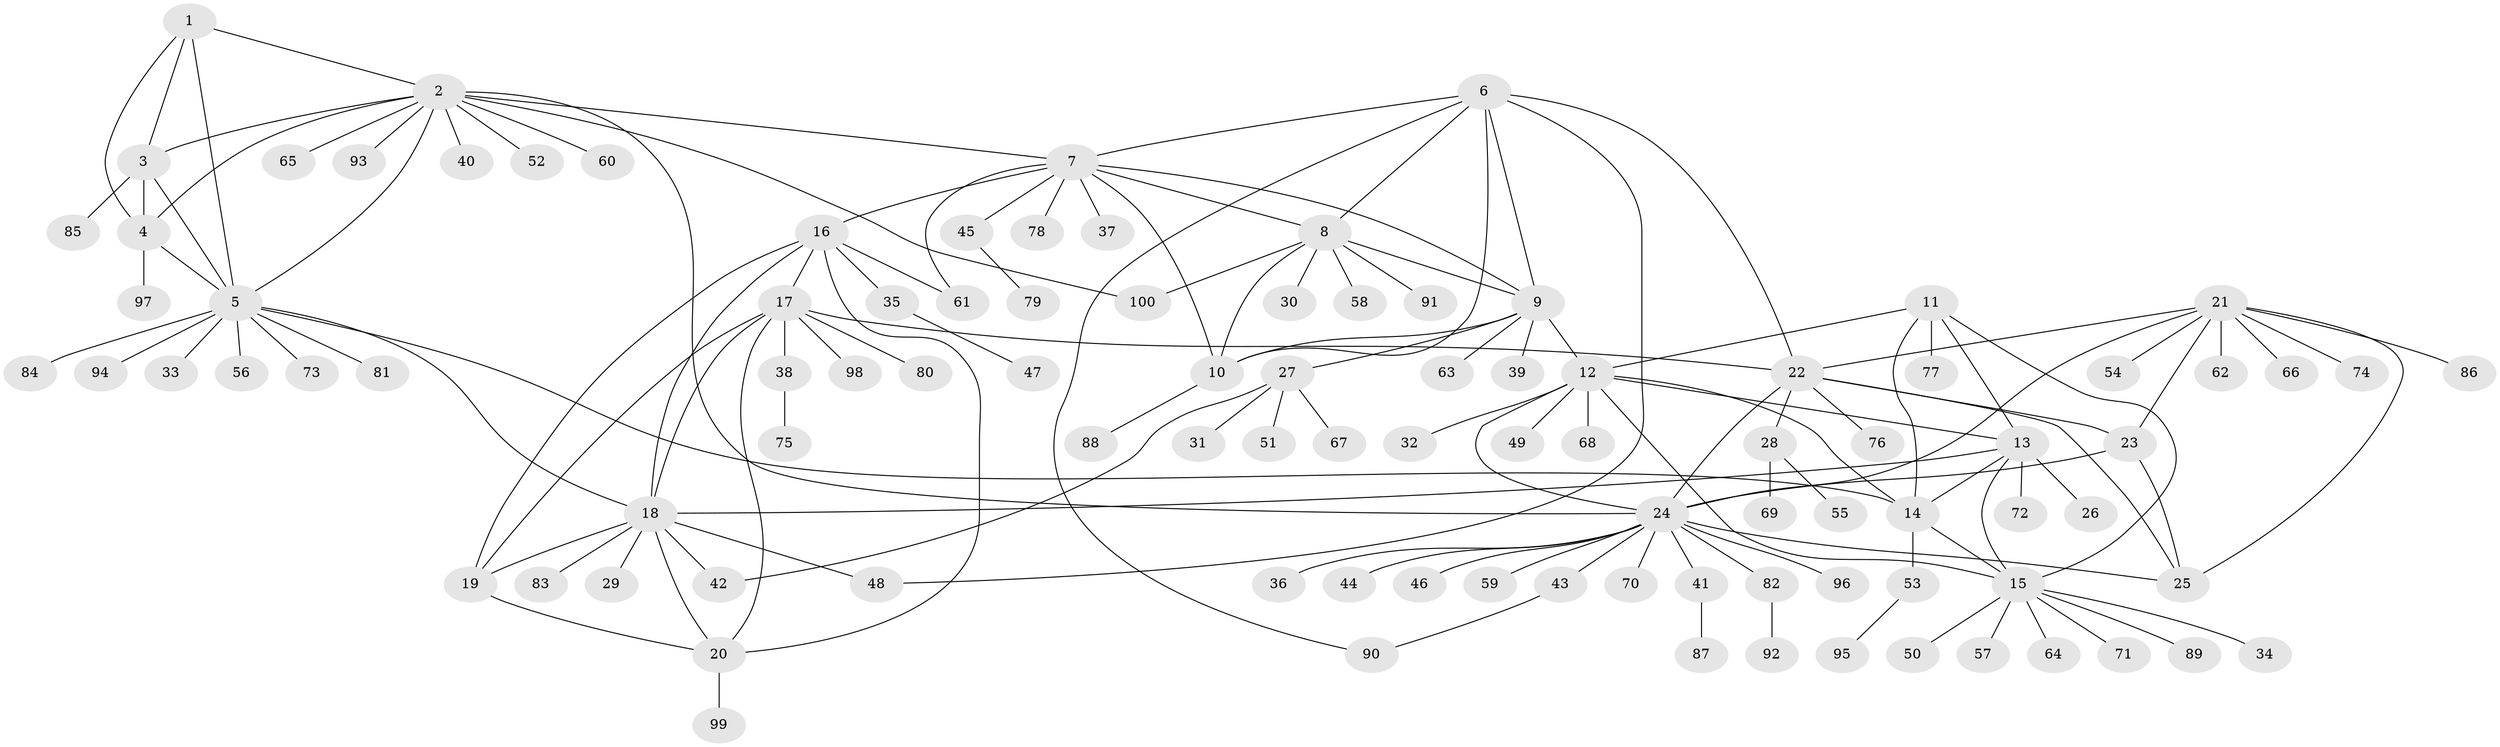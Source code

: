 // coarse degree distribution, {4: 0.08, 8: 0.06, 5: 0.06, 12: 0.02, 13: 0.02, 7: 0.02, 9: 0.02, 1: 0.68, 2: 0.04}
// Generated by graph-tools (version 1.1) at 2025/19/03/04/25 18:19:51]
// undirected, 100 vertices, 140 edges
graph export_dot {
graph [start="1"]
  node [color=gray90,style=filled];
  1;
  2;
  3;
  4;
  5;
  6;
  7;
  8;
  9;
  10;
  11;
  12;
  13;
  14;
  15;
  16;
  17;
  18;
  19;
  20;
  21;
  22;
  23;
  24;
  25;
  26;
  27;
  28;
  29;
  30;
  31;
  32;
  33;
  34;
  35;
  36;
  37;
  38;
  39;
  40;
  41;
  42;
  43;
  44;
  45;
  46;
  47;
  48;
  49;
  50;
  51;
  52;
  53;
  54;
  55;
  56;
  57;
  58;
  59;
  60;
  61;
  62;
  63;
  64;
  65;
  66;
  67;
  68;
  69;
  70;
  71;
  72;
  73;
  74;
  75;
  76;
  77;
  78;
  79;
  80;
  81;
  82;
  83;
  84;
  85;
  86;
  87;
  88;
  89;
  90;
  91;
  92;
  93;
  94;
  95;
  96;
  97;
  98;
  99;
  100;
  1 -- 2;
  1 -- 3;
  1 -- 4;
  1 -- 5;
  2 -- 3;
  2 -- 4;
  2 -- 5;
  2 -- 7;
  2 -- 24;
  2 -- 40;
  2 -- 52;
  2 -- 60;
  2 -- 65;
  2 -- 93;
  2 -- 100;
  3 -- 4;
  3 -- 5;
  3 -- 85;
  4 -- 5;
  4 -- 97;
  5 -- 14;
  5 -- 18;
  5 -- 33;
  5 -- 56;
  5 -- 73;
  5 -- 81;
  5 -- 84;
  5 -- 94;
  6 -- 7;
  6 -- 8;
  6 -- 9;
  6 -- 10;
  6 -- 22;
  6 -- 48;
  6 -- 90;
  7 -- 8;
  7 -- 9;
  7 -- 10;
  7 -- 16;
  7 -- 37;
  7 -- 45;
  7 -- 61;
  7 -- 78;
  8 -- 9;
  8 -- 10;
  8 -- 30;
  8 -- 58;
  8 -- 91;
  8 -- 100;
  9 -- 10;
  9 -- 12;
  9 -- 27;
  9 -- 39;
  9 -- 63;
  10 -- 88;
  11 -- 12;
  11 -- 13;
  11 -- 14;
  11 -- 15;
  11 -- 77;
  12 -- 13;
  12 -- 14;
  12 -- 15;
  12 -- 24;
  12 -- 32;
  12 -- 49;
  12 -- 68;
  13 -- 14;
  13 -- 15;
  13 -- 18;
  13 -- 26;
  13 -- 72;
  14 -- 15;
  14 -- 53;
  15 -- 34;
  15 -- 50;
  15 -- 57;
  15 -- 64;
  15 -- 71;
  15 -- 89;
  16 -- 17;
  16 -- 18;
  16 -- 19;
  16 -- 20;
  16 -- 35;
  16 -- 61;
  17 -- 18;
  17 -- 19;
  17 -- 20;
  17 -- 22;
  17 -- 38;
  17 -- 80;
  17 -- 98;
  18 -- 19;
  18 -- 20;
  18 -- 29;
  18 -- 42;
  18 -- 48;
  18 -- 83;
  19 -- 20;
  20 -- 99;
  21 -- 22;
  21 -- 23;
  21 -- 24;
  21 -- 25;
  21 -- 54;
  21 -- 62;
  21 -- 66;
  21 -- 74;
  21 -- 86;
  22 -- 23;
  22 -- 24;
  22 -- 25;
  22 -- 28;
  22 -- 76;
  23 -- 24;
  23 -- 25;
  24 -- 25;
  24 -- 36;
  24 -- 41;
  24 -- 43;
  24 -- 44;
  24 -- 46;
  24 -- 59;
  24 -- 70;
  24 -- 82;
  24 -- 96;
  27 -- 31;
  27 -- 42;
  27 -- 51;
  27 -- 67;
  28 -- 55;
  28 -- 69;
  35 -- 47;
  38 -- 75;
  41 -- 87;
  43 -- 90;
  45 -- 79;
  53 -- 95;
  82 -- 92;
}
